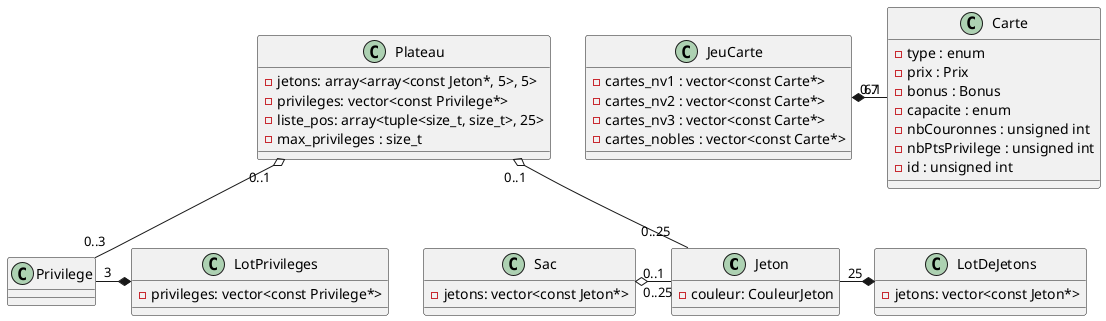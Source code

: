 @startuml splendor

class Jeton {
  - couleur: CouleurJeton
}

class LotDeJetons {
  - jetons: vector<const Jeton*>
}

class Privilege {
}

class LotPrivileges {
  - privileges: vector<const Privilege*>
}

class Sac {
  - jetons: vector<const Jeton*>
}

class Plateau {
  - jetons: array<array<const Jeton*, 5>, 5>
  - privileges: vector<const Privilege*>
  - liste_pos: array<tuple<size_t, size_t>, 25>
  - max_privileges : size_t
}

Jeton "25"-* LotDeJetons
Privilege "3"-* LotPrivileges

Plateau "0..1" o-- "0..25" Jeton
Plateau "0..1" o-- "0..3" Privilege
Sac "0..1" o- "0..25" Jeton

class Carte{
    - type : enum
    - prix : Prix
    - bonus : Bonus
    - capacite : enum
    - nbCouronnes : unsigned int
    - nbPtsPrivilege : unsigned int
    - id : unsigned int
}

class JeuCarte {
    - cartes_nv1 : vector<const Carte*>
    - cartes_nv2 : vector<const Carte*>
    - cartes_nv3 : vector<const Carte*>
    - cartes_nobles : vector<const Carte*>
}

JeuCarte "0..1" *- "67" Carte

@enduml
```